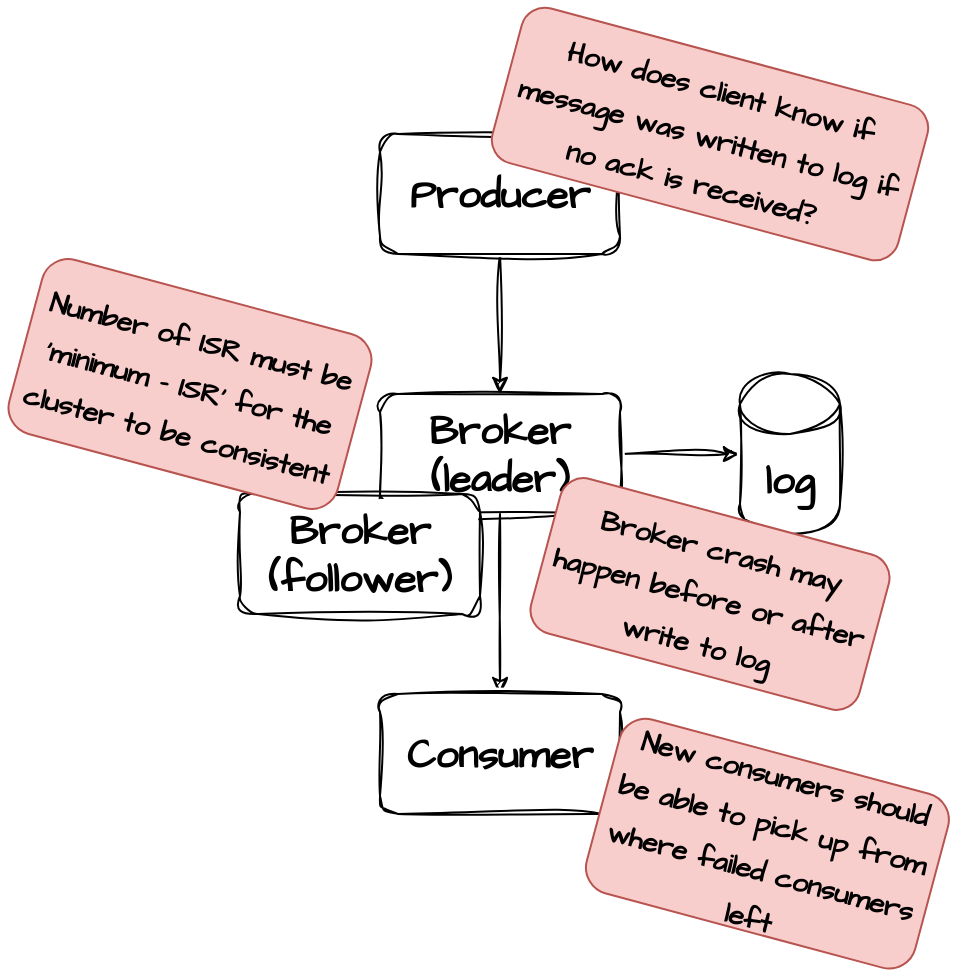 <mxfile version="22.0.0" type="device">
  <diagram name="Page-1" id="2PBWScnECyC5sXRFXS1E">
    <mxGraphModel dx="1036" dy="605" grid="1" gridSize="10" guides="1" tooltips="1" connect="1" arrows="1" fold="1" page="1" pageScale="1" pageWidth="827" pageHeight="1169" math="0" shadow="0">
      <root>
        <mxCell id="0" />
        <mxCell id="1" parent="0" />
        <mxCell id="oF09a_kq45fxe3MyvWU--12" style="edgeStyle=orthogonalEdgeStyle;rounded=0;sketch=1;hachureGap=4;jiggle=2;curveFitting=1;orthogonalLoop=1;jettySize=auto;html=1;exitX=0.5;exitY=1;exitDx=0;exitDy=0;entryX=0.5;entryY=0;entryDx=0;entryDy=0;fontFamily=Architects Daughter;fontSource=https%3A%2F%2Ffonts.googleapis.com%2Fcss%3Ffamily%3DArchitects%2BDaughter;fontSize=16;" edge="1" parent="1" source="oF09a_kq45fxe3MyvWU--1" target="oF09a_kq45fxe3MyvWU--2">
          <mxGeometry relative="1" as="geometry" />
        </mxCell>
        <mxCell id="oF09a_kq45fxe3MyvWU--1" value="&lt;b&gt;Producer&lt;/b&gt;" style="rounded=1;whiteSpace=wrap;html=1;sketch=1;hachureGap=4;jiggle=2;curveFitting=1;fontFamily=Architects Daughter;fontSource=https%3A%2F%2Ffonts.googleapis.com%2Fcss%3Ffamily%3DArchitects%2BDaughter;fontSize=20;" vertex="1" parent="1">
          <mxGeometry x="400" y="140" width="120" height="60" as="geometry" />
        </mxCell>
        <mxCell id="oF09a_kq45fxe3MyvWU--8" style="edgeStyle=orthogonalEdgeStyle;rounded=0;sketch=1;hachureGap=4;jiggle=2;curveFitting=1;orthogonalLoop=1;jettySize=auto;html=1;exitX=1;exitY=0.5;exitDx=0;exitDy=0;fontFamily=Architects Daughter;fontSource=https%3A%2F%2Ffonts.googleapis.com%2Fcss%3Ffamily%3DArchitects%2BDaughter;fontSize=16;" edge="1" parent="1" source="oF09a_kq45fxe3MyvWU--2" target="oF09a_kq45fxe3MyvWU--9">
          <mxGeometry relative="1" as="geometry">
            <mxPoint x="590" y="300" as="targetPoint" />
          </mxGeometry>
        </mxCell>
        <mxCell id="oF09a_kq45fxe3MyvWU--14" style="edgeStyle=orthogonalEdgeStyle;rounded=0;sketch=1;hachureGap=4;jiggle=2;curveFitting=1;orthogonalLoop=1;jettySize=auto;html=1;exitX=0.5;exitY=1;exitDx=0;exitDy=0;entryX=0.5;entryY=0;entryDx=0;entryDy=0;fontFamily=Architects Daughter;fontSource=https%3A%2F%2Ffonts.googleapis.com%2Fcss%3Ffamily%3DArchitects%2BDaughter;fontSize=16;" edge="1" parent="1" source="oF09a_kq45fxe3MyvWU--2" target="oF09a_kq45fxe3MyvWU--13">
          <mxGeometry relative="1" as="geometry" />
        </mxCell>
        <mxCell id="oF09a_kq45fxe3MyvWU--2" value="&lt;b&gt;Broker&lt;br&gt;(leader)&lt;br&gt;&lt;/b&gt;" style="rounded=1;whiteSpace=wrap;html=1;sketch=1;hachureGap=4;jiggle=2;curveFitting=1;fontFamily=Architects Daughter;fontSource=https%3A%2F%2Ffonts.googleapis.com%2Fcss%3Ffamily%3DArchitects%2BDaughter;fontSize=20;" vertex="1" parent="1">
          <mxGeometry x="400" y="270" width="120" height="60" as="geometry" />
        </mxCell>
        <mxCell id="oF09a_kq45fxe3MyvWU--9" value="log" style="shape=cylinder3;whiteSpace=wrap;html=1;boundedLbl=1;backgroundOutline=1;size=15;sketch=1;hachureGap=4;jiggle=2;curveFitting=1;fontFamily=Architects Daughter;fontSource=https%3A%2F%2Ffonts.googleapis.com%2Fcss%3Ffamily%3DArchitects%2BDaughter;fontSize=20;fontStyle=1" vertex="1" parent="1">
          <mxGeometry x="580" y="260" width="50" height="80" as="geometry" />
        </mxCell>
        <mxCell id="oF09a_kq45fxe3MyvWU--10" value="&lt;font style=&quot;font-size: 14px;&quot;&gt;How does client know if message was written to log if no ack is received?&amp;nbsp;&lt;/font&gt;" style="rounded=1;whiteSpace=wrap;html=1;hachureGap=4;fontFamily=Architects Daughter;fontSource=https%3A%2F%2Ffonts.googleapis.com%2Fcss%3Ffamily%3DArchitects%2BDaughter;fontSize=20;fontStyle=1;fillColor=#f8cecc;strokeColor=#b85450;rotation=15;" vertex="1" parent="1">
          <mxGeometry x="460" y="100" width="210" height="80" as="geometry" />
        </mxCell>
        <mxCell id="oF09a_kq45fxe3MyvWU--11" value="&lt;font style=&quot;font-size: 14px;&quot;&gt;&lt;b&gt;Broker crash may happen before or after write to log&lt;/b&gt;&lt;/font&gt;" style="rounded=1;whiteSpace=wrap;html=1;hachureGap=4;fontFamily=Architects Daughter;fontSource=https%3A%2F%2Ffonts.googleapis.com%2Fcss%3Ffamily%3DArchitects%2BDaughter;fontSize=20;fillColor=#f8cecc;strokeColor=#b85450;rotation=15;" vertex="1" parent="1">
          <mxGeometry x="480" y="330" width="170" height="80" as="geometry" />
        </mxCell>
        <mxCell id="oF09a_kq45fxe3MyvWU--13" value="&lt;b&gt;Consumer&lt;/b&gt;" style="rounded=1;whiteSpace=wrap;html=1;sketch=1;hachureGap=4;jiggle=2;curveFitting=1;fontFamily=Architects Daughter;fontSource=https%3A%2F%2Ffonts.googleapis.com%2Fcss%3Ffamily%3DArchitects%2BDaughter;fontSize=20;" vertex="1" parent="1">
          <mxGeometry x="400" y="420" width="120" height="60" as="geometry" />
        </mxCell>
        <mxCell id="oF09a_kq45fxe3MyvWU--15" value="&lt;font style=&quot;font-size: 14px;&quot;&gt;&lt;b&gt;New consumers should be able to pick up from where failed consumers left&lt;/b&gt;&lt;/font&gt;" style="rounded=1;whiteSpace=wrap;html=1;hachureGap=4;fontFamily=Architects Daughter;fontSource=https%3A%2F%2Ffonts.googleapis.com%2Fcss%3Ffamily%3DArchitects%2BDaughter;fontSize=20;fillColor=#f8cecc;strokeColor=#b85450;rotation=15;" vertex="1" parent="1">
          <mxGeometry x="508.71" y="449.83" width="170" height="90" as="geometry" />
        </mxCell>
        <mxCell id="oF09a_kq45fxe3MyvWU--16" value="&lt;b&gt;Broker&lt;br&gt;(follower)&lt;br&gt;&lt;/b&gt;" style="rounded=1;whiteSpace=wrap;html=1;sketch=1;hachureGap=4;jiggle=2;curveFitting=1;fontFamily=Architects Daughter;fontSource=https%3A%2F%2Ffonts.googleapis.com%2Fcss%3Ffamily%3DArchitects%2BDaughter;fontSize=20;" vertex="1" parent="1">
          <mxGeometry x="330" y="320" width="120" height="60" as="geometry" />
        </mxCell>
        <mxCell id="oF09a_kq45fxe3MyvWU--17" value="&lt;font style=&quot;font-size: 14px;&quot;&gt;&lt;b&gt;Number of ISR must be &#39;minimum - ISR&#39; for the cluster to be consistent&lt;/b&gt;&lt;/font&gt;" style="rounded=1;whiteSpace=wrap;html=1;hachureGap=4;fontFamily=Architects Daughter;fontSource=https%3A%2F%2Ffonts.googleapis.com%2Fcss%3Ffamily%3DArchitects%2BDaughter;fontSize=20;fillColor=#f8cecc;strokeColor=#b85450;rotation=15;" vertex="1" parent="1">
          <mxGeometry x="220" y="220" width="170" height="90" as="geometry" />
        </mxCell>
      </root>
    </mxGraphModel>
  </diagram>
</mxfile>
